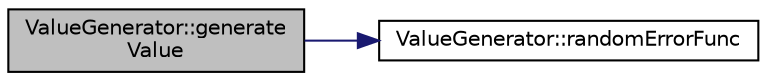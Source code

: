 digraph "ValueGenerator::generateValue"
{
  edge [fontname="Helvetica",fontsize="10",labelfontname="Helvetica",labelfontsize="10"];
  node [fontname="Helvetica",fontsize="10",shape=record];
  rankdir="LR";
  Node4 [label="ValueGenerator::generate\lValue",height=0.2,width=0.4,color="black", fillcolor="grey75", style="filled", fontcolor="black"];
  Node4 -> Node5 [color="midnightblue",fontsize="10",style="solid",fontname="Helvetica"];
  Node5 [label="ValueGenerator::randomErrorFunc",height=0.2,width=0.4,color="black", fillcolor="white", style="filled",URL="$class_value_generator.html#a87e54f9bff53072f70c89cc1490dbd4e"];
}
